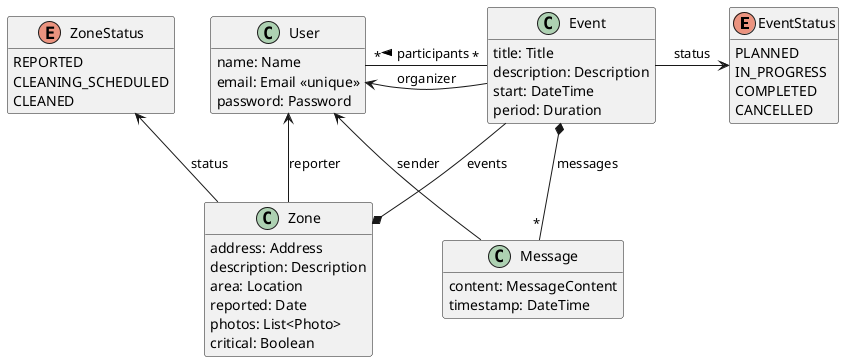 @startuml

' enumerações
enum EventStatus {
  'evento planeado e agendado, mas que ainda não aconteceu'
  PLANNED
  'evento que está a acontecer.'
  IN_PROGRESS
  'evento concluido'
  COMPLETED
  'evento que foi cancelado por algum motivo'
  CANCELLED
}

enum ZoneStatus {
  'zona que foi reportada por um utilizador, mas ainda não foi limpa'
  REPORTED
  'uma zona para a qual já foi agendado um evento de limpeza, mas que ainda não foi limpa'
  CLEANING_SCHEDULED
  'zona que passou por um evento de limpeza e foi considerada limpa'
  CLEANED
}

' classes
class User {
  name: Name
  email: Email <<unique>>
  password: Password
}

class Zone {
  address: Address
  description: Description
  area: Location
  reported: Date
  photos: List<Photo>
  critical: Boolean
}

class Event {
  title: Title
  description: Description
  start: DateTime
  period: Duration
}

class Message {
  content: MessageContent
  timestamp: DateTime
}

' relações
User <- Event : organizer
User <- Zone : reporter
User <- Message : sender
User "*" -- "*" Event : participants <

Event --* Zone : events
Event *-- "*" Message : messages
Event -> EventStatus : status

Zone -up-> ZoneStatus : status

hide empty members

@enduml